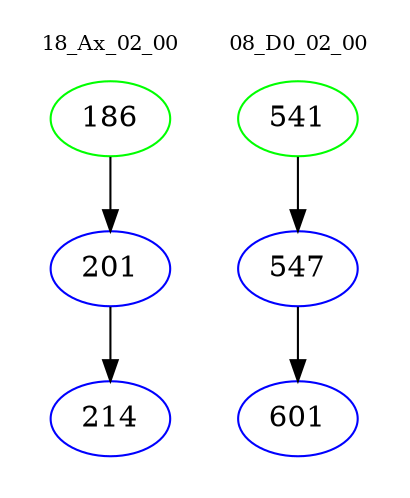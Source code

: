 digraph{
subgraph cluster_0 {
color = white
label = "18_Ax_02_00";
fontsize=10;
T0_186 [label="186", color="green"]
T0_186 -> T0_201 [color="black"]
T0_201 [label="201", color="blue"]
T0_201 -> T0_214 [color="black"]
T0_214 [label="214", color="blue"]
}
subgraph cluster_1 {
color = white
label = "08_D0_02_00";
fontsize=10;
T1_541 [label="541", color="green"]
T1_541 -> T1_547 [color="black"]
T1_547 [label="547", color="blue"]
T1_547 -> T1_601 [color="black"]
T1_601 [label="601", color="blue"]
}
}
